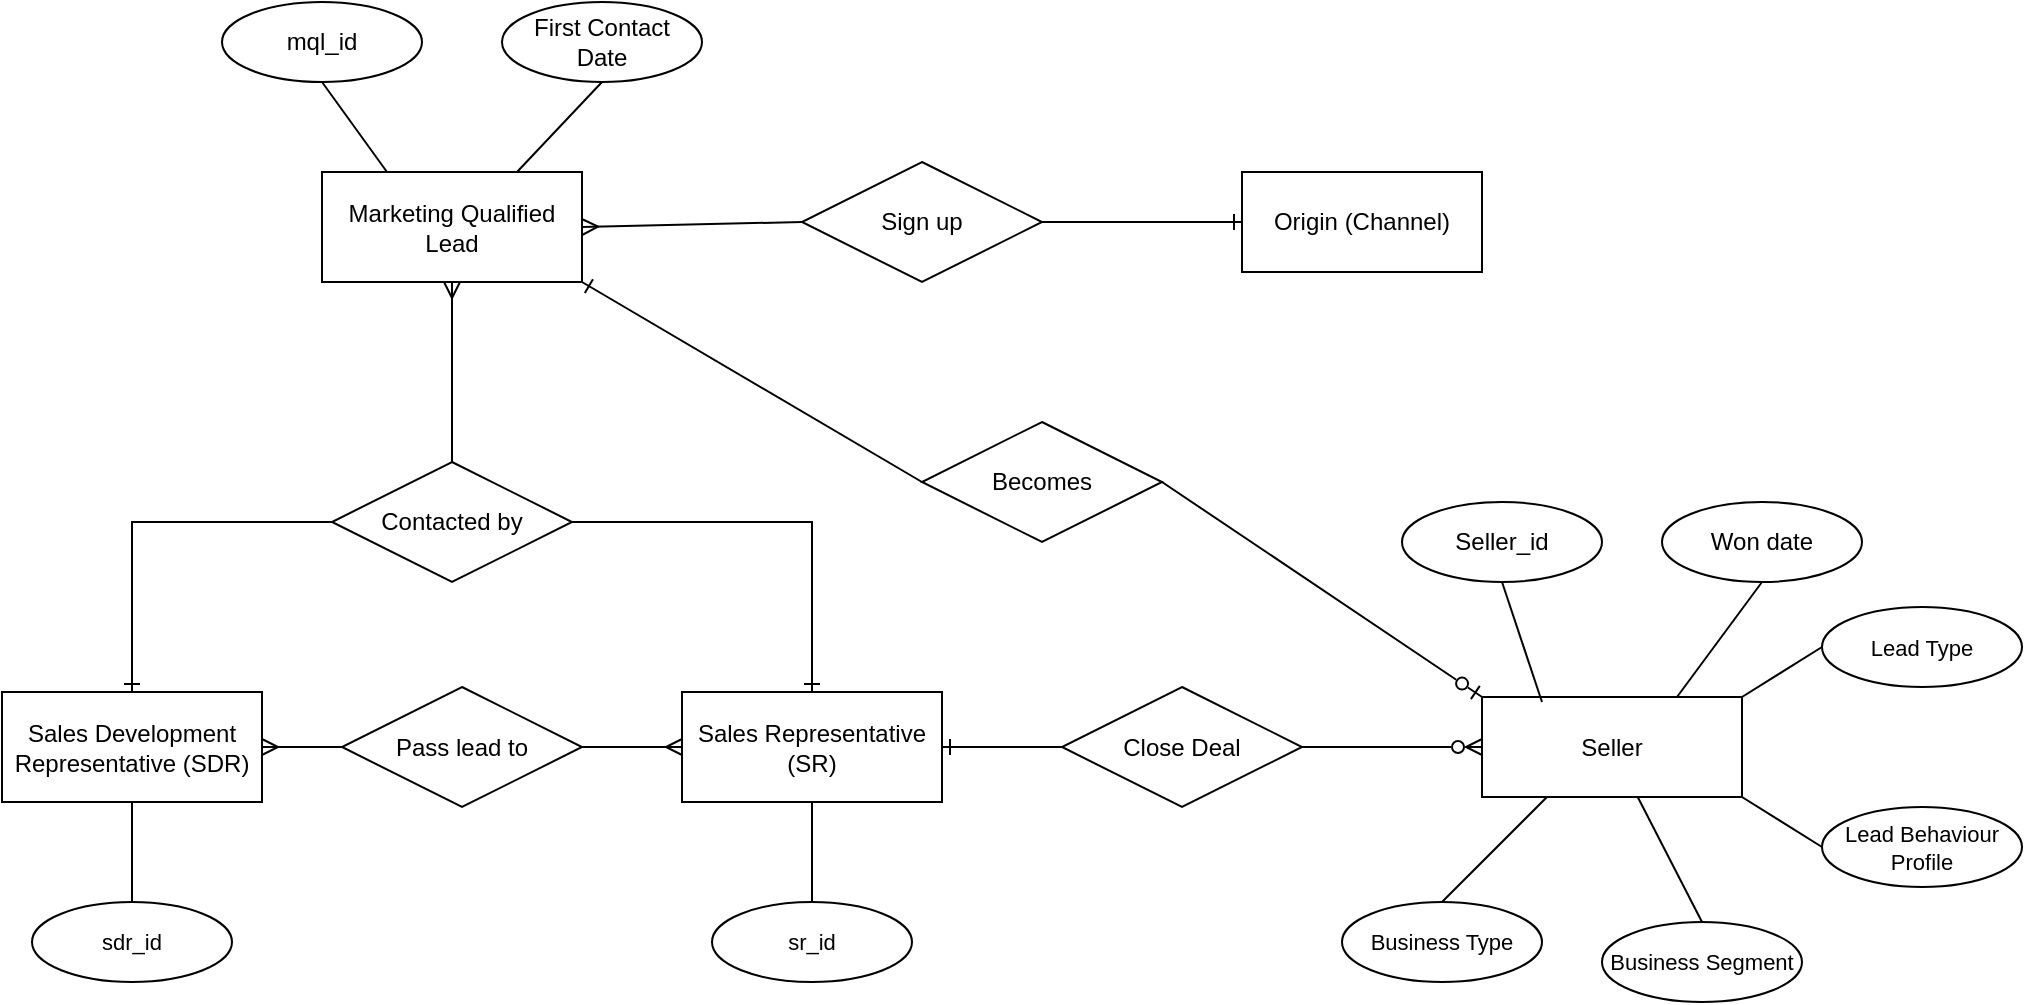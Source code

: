 <mxfile version="18.1.1" type="device"><diagram id="R2lEEEUBdFMjLlhIrx00" name="Page-1"><mxGraphModel dx="1345" dy="1495" grid="0" gridSize="10" guides="1" tooltips="1" connect="1" arrows="1" fold="1" page="1" pageScale="1" pageWidth="1100" pageHeight="850" math="0" shadow="0" extFonts="Permanent Marker^https://fonts.googleapis.com/css?family=Permanent+Marker"><root><mxCell id="0"/><mxCell id="1" parent="0"/><mxCell id="KkOVXXPOsdImvkMBSyVc-92" value="Marketing Qualified Lead" style="whiteSpace=wrap;html=1;align=center;" vertex="1" parent="1"><mxGeometry x="210" y="-665" width="130" height="55" as="geometry"/></mxCell><mxCell id="KkOVXXPOsdImvkMBSyVc-137" value="" style="edgeStyle=orthogonalEdgeStyle;rounded=0;orthogonalLoop=1;jettySize=auto;html=1;fontSize=11;endArrow=ERone;endFill=0;targetPerimeterSpacing=0;entryX=0;entryY=0.5;entryDx=0;entryDy=0;" edge="1" parent="1" source="KkOVXXPOsdImvkMBSyVc-93" target="KkOVXXPOsdImvkMBSyVc-94"><mxGeometry relative="1" as="geometry"><mxPoint x="650" y="-640" as="targetPoint"/></mxGeometry></mxCell><mxCell id="KkOVXXPOsdImvkMBSyVc-93" value="Sign up" style="shape=rhombus;perimeter=rhombusPerimeter;whiteSpace=wrap;html=1;align=center;" vertex="1" parent="1"><mxGeometry x="450" y="-670" width="120" height="60" as="geometry"/></mxCell><mxCell id="KkOVXXPOsdImvkMBSyVc-94" value="Origin (Channel)" style="whiteSpace=wrap;html=1;align=center;" vertex="1" parent="1"><mxGeometry x="670" y="-665" width="120" height="50" as="geometry"/></mxCell><mxCell id="KkOVXXPOsdImvkMBSyVc-95" value="Seller" style="whiteSpace=wrap;html=1;align=center;" vertex="1" parent="1"><mxGeometry x="790" y="-402.5" width="130" height="50" as="geometry"/></mxCell><mxCell id="KkOVXXPOsdImvkMBSyVc-96" value="mql_id" style="ellipse;whiteSpace=wrap;html=1;align=center;" vertex="1" parent="1"><mxGeometry x="160" y="-750" width="100" height="40" as="geometry"/></mxCell><mxCell id="KkOVXXPOsdImvkMBSyVc-97" value="First Contact &lt;br&gt;Date" style="ellipse;whiteSpace=wrap;html=1;align=center;" vertex="1" parent="1"><mxGeometry x="300" y="-750" width="100" height="40" as="geometry"/></mxCell><mxCell id="KkOVXXPOsdImvkMBSyVc-98" value="Seller_id" style="ellipse;whiteSpace=wrap;html=1;align=center;" vertex="1" parent="1"><mxGeometry x="750" y="-500" width="100" height="40" as="geometry"/></mxCell><mxCell id="KkOVXXPOsdImvkMBSyVc-146" style="edgeStyle=orthogonalEdgeStyle;rounded=0;orthogonalLoop=1;jettySize=auto;html=1;exitX=0.5;exitY=0;exitDx=0;exitDy=0;entryX=0.5;entryY=1;entryDx=0;entryDy=0;fontSize=11;endArrow=ERmany;endFill=0;targetPerimeterSpacing=0;" edge="1" parent="1" source="KkOVXXPOsdImvkMBSyVc-99" target="KkOVXXPOsdImvkMBSyVc-92"><mxGeometry relative="1" as="geometry"/></mxCell><mxCell id="KkOVXXPOsdImvkMBSyVc-148" style="edgeStyle=orthogonalEdgeStyle;rounded=0;orthogonalLoop=1;jettySize=auto;html=1;exitX=0;exitY=0.5;exitDx=0;exitDy=0;entryX=0.5;entryY=0;entryDx=0;entryDy=0;fontSize=11;endArrow=ERone;endFill=0;targetPerimeterSpacing=0;" edge="1" parent="1" source="KkOVXXPOsdImvkMBSyVc-99" target="KkOVXXPOsdImvkMBSyVc-101"><mxGeometry relative="1" as="geometry"/></mxCell><mxCell id="KkOVXXPOsdImvkMBSyVc-149" style="edgeStyle=orthogonalEdgeStyle;rounded=0;orthogonalLoop=1;jettySize=auto;html=1;exitX=1;exitY=0.5;exitDx=0;exitDy=0;entryX=0.5;entryY=0;entryDx=0;entryDy=0;fontSize=11;endArrow=ERone;endFill=0;targetPerimeterSpacing=0;" edge="1" parent="1" source="KkOVXXPOsdImvkMBSyVc-99" target="KkOVXXPOsdImvkMBSyVc-102"><mxGeometry relative="1" as="geometry"/></mxCell><mxCell id="KkOVXXPOsdImvkMBSyVc-99" value="Contacted by" style="shape=rhombus;perimeter=rhombusPerimeter;whiteSpace=wrap;html=1;align=center;" vertex="1" parent="1"><mxGeometry x="215" y="-520" width="120" height="60" as="geometry"/></mxCell><mxCell id="KkOVXXPOsdImvkMBSyVc-100" value="" style="endArrow=none;html=1;rounded=0;exitX=0.5;exitY=1;exitDx=0;exitDy=0;entryX=0.25;entryY=0;entryDx=0;entryDy=0;" edge="1" parent="1" source="KkOVXXPOsdImvkMBSyVc-96" target="KkOVXXPOsdImvkMBSyVc-92"><mxGeometry relative="1" as="geometry"><mxPoint x="120" y="-861.25" as="sourcePoint"/><mxPoint x="280" y="-861.25" as="targetPoint"/></mxGeometry></mxCell><mxCell id="KkOVXXPOsdImvkMBSyVc-101" value="Sales Development Representative (SDR)" style="whiteSpace=wrap;html=1;align=center;" vertex="1" parent="1"><mxGeometry x="50" y="-405" width="130" height="55" as="geometry"/></mxCell><mxCell id="KkOVXXPOsdImvkMBSyVc-102" value="Sales Representative (SR)" style="whiteSpace=wrap;html=1;align=center;" vertex="1" parent="1"><mxGeometry x="390" y="-405" width="130" height="55" as="geometry"/></mxCell><mxCell id="KkOVXXPOsdImvkMBSyVc-103" value="Won date" style="ellipse;whiteSpace=wrap;html=1;align=center;" vertex="1" parent="1"><mxGeometry x="880" y="-500" width="100" height="40" as="geometry"/></mxCell><mxCell id="KkOVXXPOsdImvkMBSyVc-104" value="Business Type" style="ellipse;whiteSpace=wrap;html=1;align=center;fontSize=11;" vertex="1" parent="1"><mxGeometry x="720" y="-300" width="100" height="40" as="geometry"/></mxCell><mxCell id="KkOVXXPOsdImvkMBSyVc-105" value="Business Segment" style="ellipse;whiteSpace=wrap;html=1;align=center;fontSize=11;" vertex="1" parent="1"><mxGeometry x="850" y="-290" width="100" height="40" as="geometry"/></mxCell><mxCell id="KkOVXXPOsdImvkMBSyVc-106" value="Lead Type" style="ellipse;whiteSpace=wrap;html=1;align=center;fontSize=11;" vertex="1" parent="1"><mxGeometry x="960" y="-447.5" width="100" height="40" as="geometry"/></mxCell><mxCell id="KkOVXXPOsdImvkMBSyVc-107" value="Lead Behaviour Profile" style="ellipse;whiteSpace=wrap;html=1;align=center;fontSize=11;" vertex="1" parent="1"><mxGeometry x="960" y="-347.5" width="100" height="40" as="geometry"/></mxCell><mxCell id="KkOVXXPOsdImvkMBSyVc-108" value="sdr_id" style="ellipse;whiteSpace=wrap;html=1;align=center;fontSize=11;" vertex="1" parent="1"><mxGeometry x="65" y="-300" width="100" height="40" as="geometry"/></mxCell><mxCell id="KkOVXXPOsdImvkMBSyVc-109" value="sr_id" style="ellipse;whiteSpace=wrap;html=1;align=center;fontSize=11;" vertex="1" parent="1"><mxGeometry x="405" y="-300" width="100" height="40" as="geometry"/></mxCell><mxCell id="KkOVXXPOsdImvkMBSyVc-110" value="" style="endArrow=none;html=1;rounded=0;entryX=0.5;entryY=0;entryDx=0;entryDy=0;exitX=0.5;exitY=1;exitDx=0;exitDy=0;exitPerimeter=0;" edge="1" parent="1" source="KkOVXXPOsdImvkMBSyVc-101" target="KkOVXXPOsdImvkMBSyVc-108"><mxGeometry relative="1" as="geometry"><mxPoint x="200" y="-550" as="sourcePoint"/><mxPoint x="250" y="-530" as="targetPoint"/></mxGeometry></mxCell><mxCell id="KkOVXXPOsdImvkMBSyVc-111" value="" style="endArrow=none;html=1;rounded=0;exitX=0.5;exitY=1;exitDx=0;exitDy=0;entryX=0.5;entryY=0;entryDx=0;entryDy=0;" edge="1" parent="1" source="KkOVXXPOsdImvkMBSyVc-102" target="KkOVXXPOsdImvkMBSyVc-109"><mxGeometry relative="1" as="geometry"><mxPoint x="210" y="-550" as="sourcePoint"/><mxPoint x="360" y="-520" as="targetPoint"/></mxGeometry></mxCell><mxCell id="KkOVXXPOsdImvkMBSyVc-112" value="" style="endArrow=none;html=1;rounded=0;entryX=0.75;entryY=0;entryDx=0;entryDy=0;exitX=0.5;exitY=1;exitDx=0;exitDy=0;" edge="1" parent="1" source="KkOVXXPOsdImvkMBSyVc-97" target="KkOVXXPOsdImvkMBSyVc-92"><mxGeometry relative="1" as="geometry"><mxPoint x="280" y="-870" as="sourcePoint"/><mxPoint x="200" y="-840" as="targetPoint"/></mxGeometry></mxCell><mxCell id="KkOVXXPOsdImvkMBSyVc-159" style="edgeStyle=orthogonalEdgeStyle;rounded=0;orthogonalLoop=1;jettySize=auto;html=1;exitX=0;exitY=0.5;exitDx=0;exitDy=0;entryX=1;entryY=0.5;entryDx=0;entryDy=0;fontSize=11;endArrow=ERone;endFill=0;targetPerimeterSpacing=0;" edge="1" parent="1" source="KkOVXXPOsdImvkMBSyVc-113" target="KkOVXXPOsdImvkMBSyVc-102"><mxGeometry relative="1" as="geometry"/></mxCell><mxCell id="KkOVXXPOsdImvkMBSyVc-160" style="edgeStyle=orthogonalEdgeStyle;rounded=0;orthogonalLoop=1;jettySize=auto;html=1;exitX=1;exitY=0.5;exitDx=0;exitDy=0;entryX=0;entryY=0.5;entryDx=0;entryDy=0;fontSize=11;endArrow=ERzeroToMany;endFill=0;targetPerimeterSpacing=0;" edge="1" parent="1" source="KkOVXXPOsdImvkMBSyVc-113" target="KkOVXXPOsdImvkMBSyVc-95"><mxGeometry relative="1" as="geometry"/></mxCell><mxCell id="KkOVXXPOsdImvkMBSyVc-113" value="Close Deal" style="shape=rhombus;perimeter=rhombusPerimeter;whiteSpace=wrap;html=1;align=center;" vertex="1" parent="1"><mxGeometry x="580" y="-407.5" width="120" height="60" as="geometry"/></mxCell><mxCell id="KkOVXXPOsdImvkMBSyVc-117" value="" style="endArrow=none;html=1;rounded=0;entryX=0.5;entryY=1;entryDx=0;entryDy=0;" edge="1" parent="1" target="KkOVXXPOsdImvkMBSyVc-98"><mxGeometry relative="1" as="geometry"><mxPoint x="820" y="-400" as="sourcePoint"/><mxPoint x="780" y="-450" as="targetPoint"/></mxGeometry></mxCell><mxCell id="KkOVXXPOsdImvkMBSyVc-118" value="" style="endArrow=none;html=1;rounded=0;exitX=0.75;exitY=0;exitDx=0;exitDy=0;entryX=0.5;entryY=1;entryDx=0;entryDy=0;" edge="1" parent="1" source="KkOVXXPOsdImvkMBSyVc-95" target="KkOVXXPOsdImvkMBSyVc-103"><mxGeometry relative="1" as="geometry"><mxPoint x="885" y="-420" as="sourcePoint"/><mxPoint x="830" y="-370" as="targetPoint"/></mxGeometry></mxCell><mxCell id="KkOVXXPOsdImvkMBSyVc-134" value="" style="fontSize=12;html=1;endArrow=ERmany;rounded=0;targetPerimeterSpacing=0;entryX=1;entryY=0.5;entryDx=0;entryDy=0;endFill=0;exitX=0;exitY=0.5;exitDx=0;exitDy=0;" edge="1" parent="1" source="KkOVXXPOsdImvkMBSyVc-93" target="KkOVXXPOsdImvkMBSyVc-92"><mxGeometry width="100" height="100" relative="1" as="geometry"><mxPoint x="186.552" y="-521.724" as="sourcePoint"/><mxPoint x="250" y="-605" as="targetPoint"/></mxGeometry></mxCell><mxCell id="KkOVXXPOsdImvkMBSyVc-150" style="edgeStyle=orthogonalEdgeStyle;rounded=0;orthogonalLoop=1;jettySize=auto;html=1;exitX=0.5;exitY=1;exitDx=0;exitDy=0;fontSize=11;endArrow=ERone;endFill=0;targetPerimeterSpacing=0;" edge="1" parent="1" source="KkOVXXPOsdImvkMBSyVc-102" target="KkOVXXPOsdImvkMBSyVc-102"><mxGeometry relative="1" as="geometry"/></mxCell><mxCell id="KkOVXXPOsdImvkMBSyVc-162" style="edgeStyle=orthogonalEdgeStyle;rounded=0;orthogonalLoop=1;jettySize=auto;html=1;exitX=1;exitY=0.5;exitDx=0;exitDy=0;entryX=0;entryY=0.5;entryDx=0;entryDy=0;fontSize=11;endArrow=ERmany;endFill=0;targetPerimeterSpacing=0;" edge="1" parent="1" source="KkOVXXPOsdImvkMBSyVc-153" target="KkOVXXPOsdImvkMBSyVc-102"><mxGeometry relative="1" as="geometry"/></mxCell><mxCell id="KkOVXXPOsdImvkMBSyVc-163" style="edgeStyle=orthogonalEdgeStyle;rounded=0;orthogonalLoop=1;jettySize=auto;html=1;exitX=0;exitY=0.5;exitDx=0;exitDy=0;entryX=1;entryY=0.5;entryDx=0;entryDy=0;fontSize=11;endArrow=ERmany;endFill=0;targetPerimeterSpacing=0;" edge="1" parent="1" source="KkOVXXPOsdImvkMBSyVc-153" target="KkOVXXPOsdImvkMBSyVc-101"><mxGeometry relative="1" as="geometry"/></mxCell><mxCell id="KkOVXXPOsdImvkMBSyVc-153" value="Pass lead to" style="shape=rhombus;perimeter=rhombusPerimeter;whiteSpace=wrap;html=1;align=center;" vertex="1" parent="1"><mxGeometry x="220" y="-407.5" width="120" height="60" as="geometry"/></mxCell><mxCell id="KkOVXXPOsdImvkMBSyVc-165" value="" style="endArrow=none;html=1;rounded=0;fontSize=11;targetPerimeterSpacing=0;entryX=0.25;entryY=1;entryDx=0;entryDy=0;exitX=0.5;exitY=0;exitDx=0;exitDy=0;" edge="1" parent="1" source="KkOVXXPOsdImvkMBSyVc-104" target="KkOVXXPOsdImvkMBSyVc-95"><mxGeometry relative="1" as="geometry"><mxPoint x="590" y="-400" as="sourcePoint"/><mxPoint x="750" y="-400" as="targetPoint"/></mxGeometry></mxCell><mxCell id="KkOVXXPOsdImvkMBSyVc-167" value="" style="endArrow=none;html=1;rounded=0;fontSize=11;targetPerimeterSpacing=0;exitX=0.5;exitY=0;exitDx=0;exitDy=0;" edge="1" parent="1" source="KkOVXXPOsdImvkMBSyVc-105" target="KkOVXXPOsdImvkMBSyVc-95"><mxGeometry relative="1" as="geometry"><mxPoint x="590" y="-400" as="sourcePoint"/><mxPoint x="840" y="-350" as="targetPoint"/></mxGeometry></mxCell><mxCell id="KkOVXXPOsdImvkMBSyVc-168" value="" style="endArrow=none;html=1;rounded=0;fontSize=11;targetPerimeterSpacing=0;entryX=1;entryY=1;entryDx=0;entryDy=0;exitX=0;exitY=0.5;exitDx=0;exitDy=0;" edge="1" parent="1" source="KkOVXXPOsdImvkMBSyVc-107" target="KkOVXXPOsdImvkMBSyVc-95"><mxGeometry relative="1" as="geometry"><mxPoint x="910" y="-270.0" as="sourcePoint"/><mxPoint x="875" y="-350" as="targetPoint"/></mxGeometry></mxCell><mxCell id="KkOVXXPOsdImvkMBSyVc-169" value="" style="endArrow=none;html=1;rounded=0;fontSize=11;targetPerimeterSpacing=0;entryX=1;entryY=0;entryDx=0;entryDy=0;exitX=0;exitY=0.5;exitDx=0;exitDy=0;" edge="1" parent="1" source="KkOVXXPOsdImvkMBSyVc-106" target="KkOVXXPOsdImvkMBSyVc-95"><mxGeometry relative="1" as="geometry"><mxPoint x="970" y="-320.0" as="sourcePoint"/><mxPoint x="900" y="-350" as="targetPoint"/></mxGeometry></mxCell><mxCell id="KkOVXXPOsdImvkMBSyVc-170" style="edgeStyle=orthogonalEdgeStyle;rounded=0;orthogonalLoop=1;jettySize=auto;html=1;exitX=0.5;exitY=1;exitDx=0;exitDy=0;fontSize=11;endArrow=ERone;endFill=0;targetPerimeterSpacing=0;" edge="1" parent="1" source="KkOVXXPOsdImvkMBSyVc-98" target="KkOVXXPOsdImvkMBSyVc-98"><mxGeometry relative="1" as="geometry"/></mxCell><mxCell id="KkOVXXPOsdImvkMBSyVc-179" style="edgeStyle=none;rounded=0;orthogonalLoop=1;jettySize=auto;html=1;exitX=1;exitY=0.5;exitDx=0;exitDy=0;entryX=0;entryY=0;entryDx=0;entryDy=0;fontSize=11;endArrow=ERzeroToOne;endFill=0;targetPerimeterSpacing=0;" edge="1" parent="1" source="KkOVXXPOsdImvkMBSyVc-177" target="KkOVXXPOsdImvkMBSyVc-95"><mxGeometry relative="1" as="geometry"/></mxCell><mxCell id="KkOVXXPOsdImvkMBSyVc-180" style="edgeStyle=none;rounded=0;orthogonalLoop=1;jettySize=auto;html=1;exitX=0;exitY=0.5;exitDx=0;exitDy=0;entryX=1;entryY=1;entryDx=0;entryDy=0;fontSize=11;endArrow=ERone;endFill=0;targetPerimeterSpacing=0;" edge="1" parent="1" source="KkOVXXPOsdImvkMBSyVc-177" target="KkOVXXPOsdImvkMBSyVc-92"><mxGeometry relative="1" as="geometry"/></mxCell><mxCell id="KkOVXXPOsdImvkMBSyVc-177" value="Becomes" style="shape=rhombus;perimeter=rhombusPerimeter;whiteSpace=wrap;html=1;align=center;" vertex="1" parent="1"><mxGeometry x="510" y="-540" width="120" height="60" as="geometry"/></mxCell></root></mxGraphModel></diagram></mxfile>